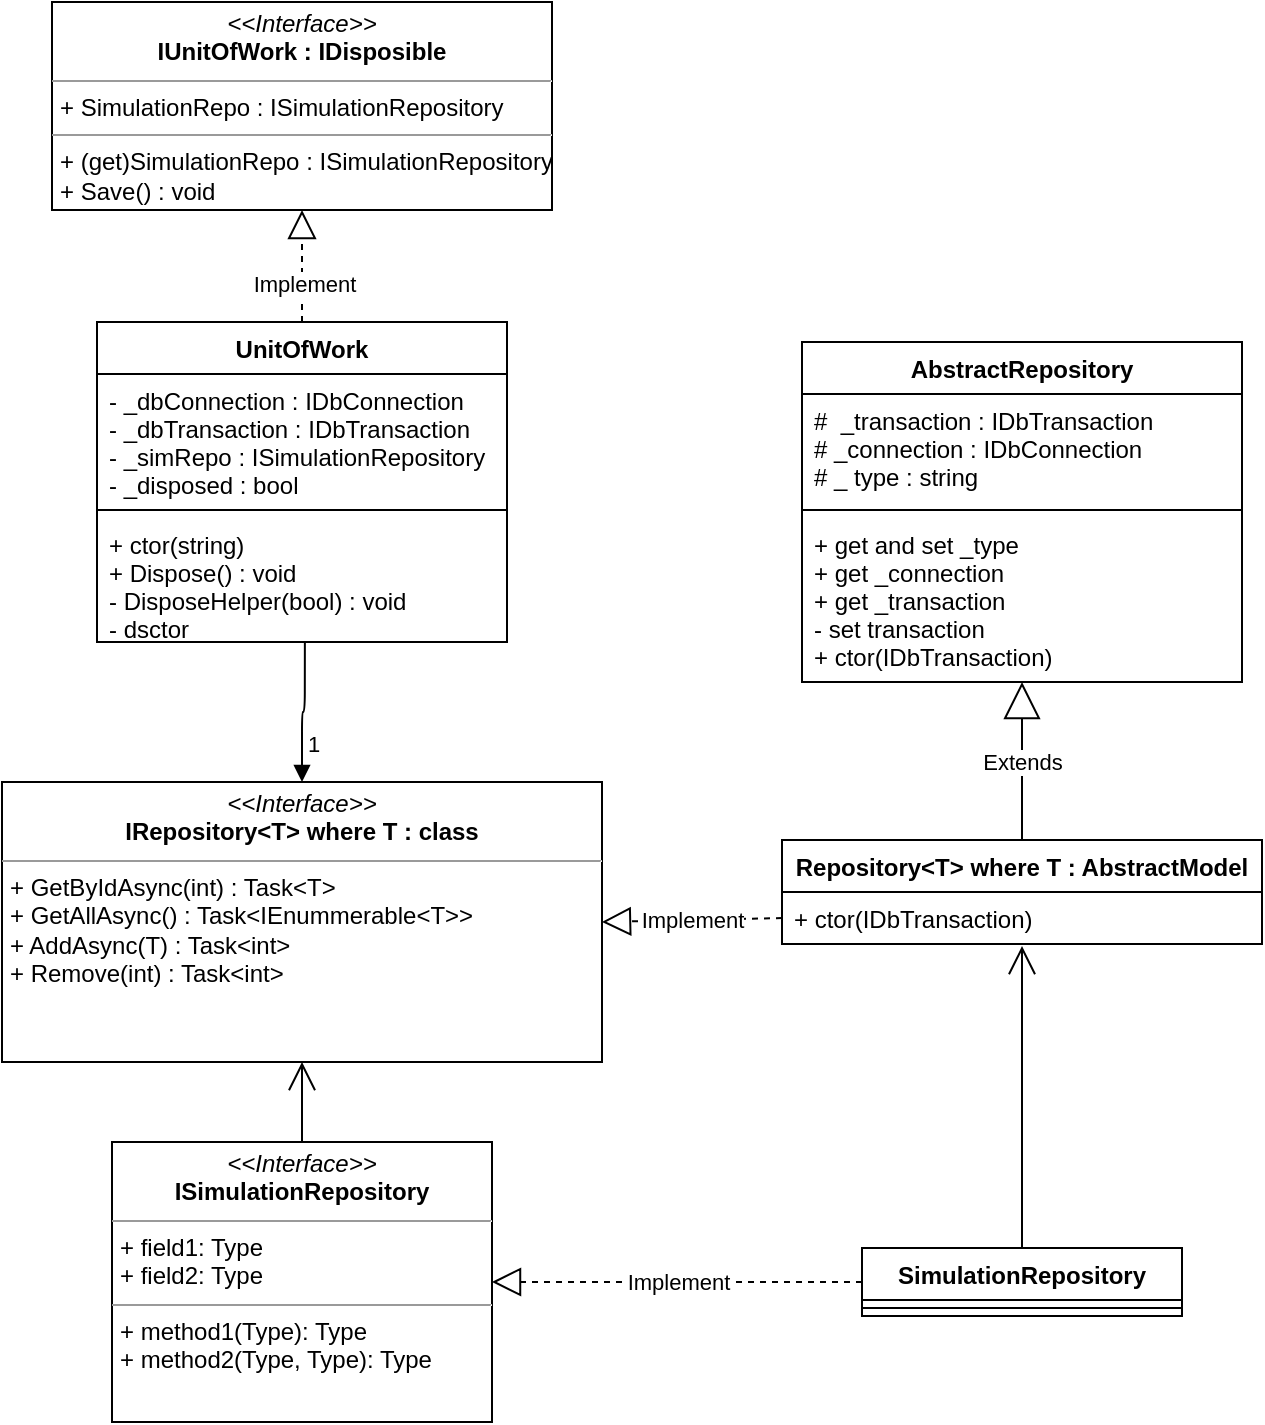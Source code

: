 <mxfile version="14.6.13" type="device"><diagram id="C5RBs43oDa-KdzZeNtuy" name="Page-1"><mxGraphModel dx="1024" dy="688" grid="1" gridSize="10" guides="1" tooltips="1" connect="1" arrows="1" fold="1" page="1" pageScale="1" pageWidth="827" pageHeight="1169" math="0" shadow="0"><root><mxCell id="WIyWlLk6GJQsqaUBKTNV-0"/><mxCell id="WIyWlLk6GJQsqaUBKTNV-1" parent="WIyWlLk6GJQsqaUBKTNV-0"/><mxCell id="cHcO2wOmT32gQr-lo8ib-4" value="Repository&lt;T&gt; where T : AbstractModel" style="swimlane;fontStyle=1;align=center;verticalAlign=top;childLayout=stackLayout;horizontal=1;startSize=26;horizontalStack=0;resizeParent=1;resizeParentMax=0;resizeLast=0;collapsible=1;marginBottom=0;" parent="WIyWlLk6GJQsqaUBKTNV-1" vertex="1"><mxGeometry x="430" y="499" width="240" height="52" as="geometry"/></mxCell><mxCell id="cHcO2wOmT32gQr-lo8ib-7" value="+ ctor(IDbTransaction)" style="text;strokeColor=none;fillColor=none;align=left;verticalAlign=top;spacingLeft=4;spacingRight=4;overflow=hidden;rotatable=0;points=[[0,0.5],[1,0.5]];portConstraint=eastwest;" parent="cHcO2wOmT32gQr-lo8ib-4" vertex="1"><mxGeometry y="26" width="240" height="26" as="geometry"/></mxCell><mxCell id="cHcO2wOmT32gQr-lo8ib-8" value="&lt;p style=&quot;margin: 0px ; margin-top: 4px ; text-align: center&quot;&gt;&lt;i&gt;&amp;lt;&amp;lt;Interface&amp;gt;&amp;gt;&lt;/i&gt;&lt;br&gt;&lt;b&gt;IRepository&amp;lt;T&amp;gt; where T : class&lt;/b&gt;&lt;/p&gt;&lt;hr size=&quot;1&quot;&gt;&lt;p style=&quot;margin: 0px ; margin-left: 4px&quot;&gt;&lt;span&gt;+ GetByIdAsync(int) : Task&amp;lt;T&amp;gt;&lt;/span&gt;&lt;br&gt;&lt;/p&gt;&lt;p style=&quot;margin: 0px ; margin-left: 4px&quot;&gt;&lt;span&gt;+ GetAllAsync() : Task&amp;lt;IEnummerable&amp;lt;T&amp;gt;&amp;gt;&lt;/span&gt;&lt;/p&gt;&lt;p style=&quot;margin: 0px ; margin-left: 4px&quot;&gt;+ AddAsync(T) : Task&amp;lt;int&amp;gt;&lt;/p&gt;&lt;p style=&quot;margin: 0px ; margin-left: 4px&quot;&gt;+ Remove(int) : Task&amp;lt;int&amp;gt;&lt;/p&gt;" style="verticalAlign=top;align=left;overflow=fill;fontSize=12;fontFamily=Helvetica;html=1;" parent="WIyWlLk6GJQsqaUBKTNV-1" vertex="1"><mxGeometry x="40" y="470" width="300" height="140" as="geometry"/></mxCell><mxCell id="cHcO2wOmT32gQr-lo8ib-9" value="Implement" style="endArrow=block;dashed=1;endFill=0;endSize=12;html=1;entryX=1;entryY=0.5;entryDx=0;entryDy=0;exitX=0;exitY=0.5;exitDx=0;exitDy=0;" parent="WIyWlLk6GJQsqaUBKTNV-1" target="cHcO2wOmT32gQr-lo8ib-8" edge="1"><mxGeometry width="160" relative="1" as="geometry"><mxPoint x="430" y="538" as="sourcePoint"/><mxPoint x="490" y="780" as="targetPoint"/></mxGeometry></mxCell><mxCell id="cHcO2wOmT32gQr-lo8ib-10" value="&lt;p style=&quot;margin: 0px ; margin-top: 4px ; text-align: center&quot;&gt;&lt;i&gt;&amp;lt;&amp;lt;Interface&amp;gt;&amp;gt;&lt;/i&gt;&lt;br&gt;&lt;b&gt;ISimulationRepository&lt;/b&gt;&lt;/p&gt;&lt;hr size=&quot;1&quot;&gt;&lt;p style=&quot;margin: 0px ; margin-left: 4px&quot;&gt;+ field1: Type&lt;br&gt;+ field2: Type&lt;/p&gt;&lt;hr size=&quot;1&quot;&gt;&lt;p style=&quot;margin: 0px ; margin-left: 4px&quot;&gt;+ method1(Type): Type&lt;br&gt;+ method2(Type, Type): Type&lt;/p&gt;" style="verticalAlign=top;align=left;overflow=fill;fontSize=12;fontFamily=Helvetica;html=1;" parent="WIyWlLk6GJQsqaUBKTNV-1" vertex="1"><mxGeometry x="95" y="650" width="190" height="140" as="geometry"/></mxCell><mxCell id="cHcO2wOmT32gQr-lo8ib-11" value="SimulationRepository" style="swimlane;fontStyle=1;align=center;verticalAlign=top;childLayout=stackLayout;horizontal=1;startSize=26;horizontalStack=0;resizeParent=1;resizeParentMax=0;resizeLast=0;collapsible=1;marginBottom=0;" parent="WIyWlLk6GJQsqaUBKTNV-1" vertex="1"><mxGeometry x="470" y="703" width="160" height="34" as="geometry"/></mxCell><mxCell id="cHcO2wOmT32gQr-lo8ib-13" value="" style="line;strokeWidth=1;fillColor=none;align=left;verticalAlign=middle;spacingTop=-1;spacingLeft=3;spacingRight=3;rotatable=0;labelPosition=right;points=[];portConstraint=eastwest;" parent="cHcO2wOmT32gQr-lo8ib-11" vertex="1"><mxGeometry y="26" width="160" height="8" as="geometry"/></mxCell><mxCell id="cHcO2wOmT32gQr-lo8ib-15" value="Implement" style="endArrow=block;dashed=1;endFill=0;endSize=12;html=1;entryX=1;entryY=0.5;entryDx=0;entryDy=0;exitX=0;exitY=0.5;exitDx=0;exitDy=0;" parent="WIyWlLk6GJQsqaUBKTNV-1" source="cHcO2wOmT32gQr-lo8ib-11" target="cHcO2wOmT32gQr-lo8ib-10" edge="1"><mxGeometry width="160" relative="1" as="geometry"><mxPoint x="430" y="720" as="sourcePoint"/><mxPoint x="490" y="640" as="targetPoint"/></mxGeometry></mxCell><mxCell id="cHcO2wOmT32gQr-lo8ib-16" value="" style="endArrow=open;endFill=1;endSize=12;html=1;exitX=0.5;exitY=0;exitDx=0;exitDy=0;" parent="WIyWlLk6GJQsqaUBKTNV-1" source="cHcO2wOmT32gQr-lo8ib-10" edge="1"><mxGeometry width="160" relative="1" as="geometry"><mxPoint x="330" y="780" as="sourcePoint"/><mxPoint x="190" y="610" as="targetPoint"/></mxGeometry></mxCell><mxCell id="cHcO2wOmT32gQr-lo8ib-17" value="" style="endArrow=open;endFill=1;endSize=12;html=1;entryX=0.5;entryY=1.038;entryDx=0;entryDy=0;exitX=0.5;exitY=0;exitDx=0;exitDy=0;entryPerimeter=0;" parent="WIyWlLk6GJQsqaUBKTNV-1" source="cHcO2wOmT32gQr-lo8ib-11" target="cHcO2wOmT32gQr-lo8ib-7" edge="1"><mxGeometry width="160" relative="1" as="geometry"><mxPoint x="330" y="780" as="sourcePoint"/><mxPoint x="490" y="780" as="targetPoint"/></mxGeometry></mxCell><mxCell id="CrfwCdxb5D9M8pGiOe6y-8" value="AbstractRepository" style="swimlane;fontStyle=1;align=center;verticalAlign=top;childLayout=stackLayout;horizontal=1;startSize=26;horizontalStack=0;resizeParent=1;resizeParentMax=0;resizeLast=0;collapsible=1;marginBottom=0;" parent="WIyWlLk6GJQsqaUBKTNV-1" vertex="1"><mxGeometry x="440" y="250" width="220" height="170" as="geometry"/></mxCell><mxCell id="CrfwCdxb5D9M8pGiOe6y-9" value="#  _transaction : IDbTransaction&#10;# _connection : IDbConnection&#10;# _ type : string" style="text;strokeColor=none;fillColor=none;align=left;verticalAlign=top;spacingLeft=4;spacingRight=4;overflow=hidden;rotatable=0;points=[[0,0.5],[1,0.5]];portConstraint=eastwest;" parent="CrfwCdxb5D9M8pGiOe6y-8" vertex="1"><mxGeometry y="26" width="220" height="54" as="geometry"/></mxCell><mxCell id="CrfwCdxb5D9M8pGiOe6y-10" value="" style="line;strokeWidth=1;fillColor=none;align=left;verticalAlign=middle;spacingTop=-1;spacingLeft=3;spacingRight=3;rotatable=0;labelPosition=right;points=[];portConstraint=eastwest;" parent="CrfwCdxb5D9M8pGiOe6y-8" vertex="1"><mxGeometry y="80" width="220" height="8" as="geometry"/></mxCell><mxCell id="CrfwCdxb5D9M8pGiOe6y-11" value="+ get and set _type&#10;+ get _connection&#10;+ get _transaction&#10;- set transaction&#10;+ ctor(IDbTransaction) " style="text;strokeColor=none;fillColor=none;align=left;verticalAlign=top;spacingLeft=4;spacingRight=4;overflow=hidden;rotatable=0;points=[[0,0.5],[1,0.5]];portConstraint=eastwest;" parent="CrfwCdxb5D9M8pGiOe6y-8" vertex="1"><mxGeometry y="88" width="220" height="82" as="geometry"/></mxCell><mxCell id="CrfwCdxb5D9M8pGiOe6y-15" value="Extends" style="endArrow=block;endSize=16;endFill=0;html=1;exitX=0.5;exitY=0;exitDx=0;exitDy=0;" parent="WIyWlLk6GJQsqaUBKTNV-1" source="cHcO2wOmT32gQr-lo8ib-4" target="CrfwCdxb5D9M8pGiOe6y-11" edge="1"><mxGeometry width="160" relative="1" as="geometry"><mxPoint x="320" y="400" as="sourcePoint"/><mxPoint x="510" y="420" as="targetPoint"/></mxGeometry></mxCell><mxCell id="OAuT1iMve-buMtp2aQuB-0" value="UnitOfWork" style="swimlane;fontStyle=1;align=center;verticalAlign=top;childLayout=stackLayout;horizontal=1;startSize=26;horizontalStack=0;resizeParent=1;resizeParentMax=0;resizeLast=0;collapsible=1;marginBottom=0;" vertex="1" parent="WIyWlLk6GJQsqaUBKTNV-1"><mxGeometry x="87.5" y="240" width="205" height="160" as="geometry"/></mxCell><mxCell id="OAuT1iMve-buMtp2aQuB-1" value="- _dbConnection : IDbConnection&#10;- _dbTransaction : IDbTransaction&#10;- _simRepo : ISimulationRepository&#10;- _disposed : bool" style="text;strokeColor=none;fillColor=none;align=left;verticalAlign=top;spacingLeft=4;spacingRight=4;overflow=hidden;rotatable=0;points=[[0,0.5],[1,0.5]];portConstraint=eastwest;" vertex="1" parent="OAuT1iMve-buMtp2aQuB-0"><mxGeometry y="26" width="205" height="64" as="geometry"/></mxCell><mxCell id="OAuT1iMve-buMtp2aQuB-2" value="" style="line;strokeWidth=1;fillColor=none;align=left;verticalAlign=middle;spacingTop=-1;spacingLeft=3;spacingRight=3;rotatable=0;labelPosition=right;points=[];portConstraint=eastwest;" vertex="1" parent="OAuT1iMve-buMtp2aQuB-0"><mxGeometry y="90" width="205" height="8" as="geometry"/></mxCell><mxCell id="OAuT1iMve-buMtp2aQuB-3" value="+ ctor(string)&#10;+ Dispose() : void&#10;- DisposeHelper(bool) : void&#10;- dsctor" style="text;strokeColor=none;fillColor=none;align=left;verticalAlign=top;spacingLeft=4;spacingRight=4;overflow=hidden;rotatable=0;points=[[0,0.5],[1,0.5]];portConstraint=eastwest;" vertex="1" parent="OAuT1iMve-buMtp2aQuB-0"><mxGeometry y="98" width="205" height="62" as="geometry"/></mxCell><mxCell id="OAuT1iMve-buMtp2aQuB-4" value="&lt;p style=&quot;margin: 0px ; margin-top: 4px ; text-align: center&quot;&gt;&lt;i&gt;&amp;lt;&amp;lt;Interface&amp;gt;&amp;gt;&lt;/i&gt;&lt;br&gt;&lt;b&gt;IUnitOfWork : IDisposible&lt;/b&gt;&lt;/p&gt;&lt;hr size=&quot;1&quot;&gt;&lt;p style=&quot;margin: 0px ; margin-left: 4px&quot;&gt;+ SimulationRepo : ISimulationRepository&lt;/p&gt;&lt;hr size=&quot;1&quot;&gt;&lt;p style=&quot;margin: 0px ; margin-left: 4px&quot;&gt;+ (get)SimulationRepo : ISimulationRepository&lt;/p&gt;&lt;p style=&quot;margin: 0px ; margin-left: 4px&quot;&gt;+ Save() : void&lt;/p&gt;" style="verticalAlign=top;align=left;overflow=fill;fontSize=12;fontFamily=Helvetica;html=1;" vertex="1" parent="WIyWlLk6GJQsqaUBKTNV-1"><mxGeometry x="65" y="80" width="250" height="104" as="geometry"/></mxCell><mxCell id="OAuT1iMve-buMtp2aQuB-5" value="" style="endArrow=block;dashed=1;endFill=0;endSize=12;html=1;entryX=0.5;entryY=1;entryDx=0;entryDy=0;exitX=0.5;exitY=0;exitDx=0;exitDy=0;" edge="1" parent="WIyWlLk6GJQsqaUBKTNV-1" source="OAuT1iMve-buMtp2aQuB-0" target="OAuT1iMve-buMtp2aQuB-4"><mxGeometry width="160" relative="1" as="geometry"><mxPoint x="335" y="330" as="sourcePoint"/><mxPoint x="495" y="330" as="targetPoint"/></mxGeometry></mxCell><mxCell id="OAuT1iMve-buMtp2aQuB-6" value="Implement" style="edgeLabel;html=1;align=center;verticalAlign=middle;resizable=0;points=[];" vertex="1" connectable="0" parent="OAuT1iMve-buMtp2aQuB-5"><mxGeometry x="-0.312" y="-1" relative="1" as="geometry"><mxPoint as="offset"/></mxGeometry></mxCell><mxCell id="OAuT1iMve-buMtp2aQuB-11" value="" style="endArrow=block;endFill=1;html=1;edgeStyle=orthogonalEdgeStyle;align=left;verticalAlign=top;exitX=0.507;exitY=0.997;exitDx=0;exitDy=0;exitPerimeter=0;entryX=0.5;entryY=0;entryDx=0;entryDy=0;" edge="1" parent="WIyWlLk6GJQsqaUBKTNV-1" source="OAuT1iMve-buMtp2aQuB-3" target="cHcO2wOmT32gQr-lo8ib-8"><mxGeometry x="-1" relative="1" as="geometry"><mxPoint x="330" y="400" as="sourcePoint"/><mxPoint x="490" y="400" as="targetPoint"/></mxGeometry></mxCell><mxCell id="OAuT1iMve-buMtp2aQuB-12" value="1" style="edgeLabel;resizable=0;html=1;align=left;verticalAlign=bottom;" connectable="0" vertex="1" parent="OAuT1iMve-buMtp2aQuB-11"><mxGeometry x="-1" relative="1" as="geometry"><mxPoint y="60" as="offset"/></mxGeometry></mxCell></root></mxGraphModel></diagram></mxfile>